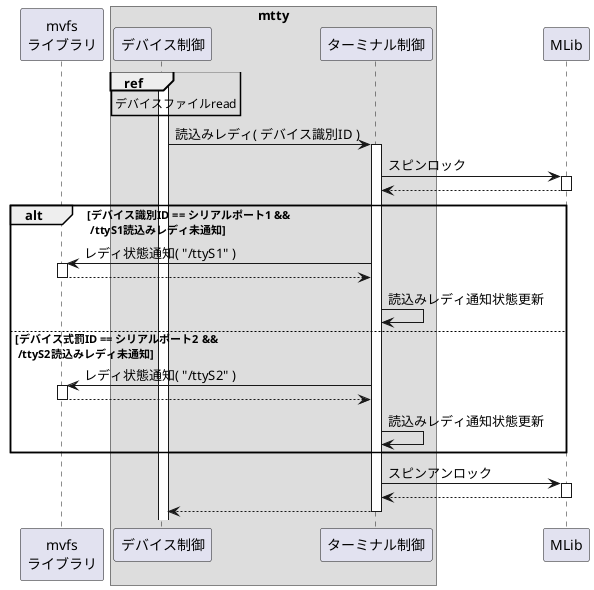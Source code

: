 @startuml

participant "mvfs\nライブラリ" as libmvfs
box "mtty"
    participant "デバイス制御"   as dctrl
    participant "ターミナル制御" as tctrl
end box
participant "MLib" as mlib

activate dctrl
ref over dctrl
    デバイスファイルread
end ref

dctrl -> tctrl: 読込みレディ( デバイス識別ID )
activate tctrl

tctrl -> mlib: スピンロック
activate mlib
tctrl <-- mlib:
deactivate mlib

alt デバイス識別ID == シリアルポート1 &&\n /ttyS1読込みレディ未通知
    libmvfs <- tctrl: レディ状態通知( "/ttyS1" )
    activate libmvfs
    libmvfs --> tctrl:
    deactivate libmvfs

    tctrl -> tctrl: 読込みレディ通知状態更新

else デバイス式罰ID == シリアルポート2 &&\n /ttyS2読込みレディ未通知
    libmvfs <- tctrl: レディ状態通知( "/ttyS2" )
    activate libmvfs
    libmvfs --> tctrl:
    deactivate libmvfs

    tctrl -> tctrl: 読込みレディ通知状態更新
end alt

tctrl -> mlib: スピンアンロック
activate mlib
tctrl <-- mlib:
deactivate mlib

dctrl <-- tctrl:
deactivate tctrl

@enduml
